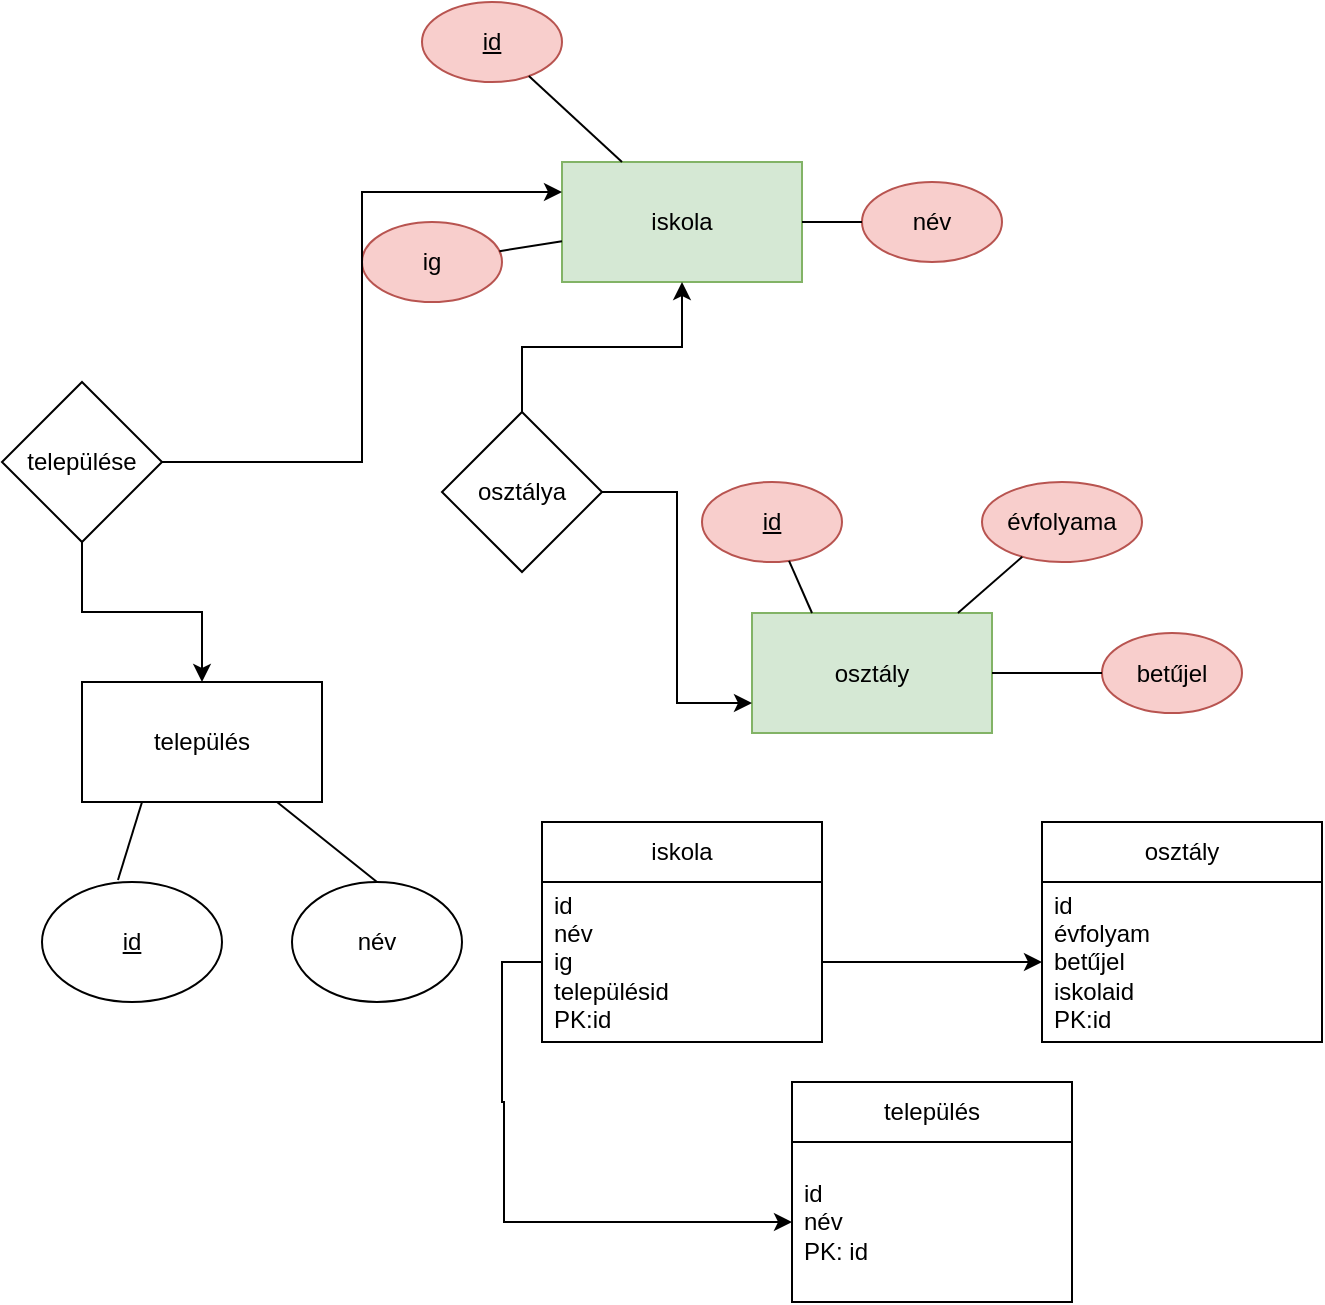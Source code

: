 <mxfile version="21.7.4" type="device">
  <diagram name="1 oldal" id="ouqEcHBLdlc2p5KTsxNf">
    <mxGraphModel dx="1434" dy="790" grid="1" gridSize="10" guides="1" tooltips="1" connect="1" arrows="1" fold="1" page="1" pageScale="1" pageWidth="827" pageHeight="1169" math="0" shadow="0">
      <root>
        <mxCell id="0" />
        <mxCell id="1" parent="0" />
        <mxCell id="l4q1xyiKDczFjCE2H8hS-1" value="iskola" style="rounded=0;whiteSpace=wrap;html=1;fillColor=#d5e8d4;strokeColor=#82b366;" parent="1" vertex="1">
          <mxGeometry x="350" y="380" width="120" height="60" as="geometry" />
        </mxCell>
        <mxCell id="l4q1xyiKDczFjCE2H8hS-5" value="név" style="ellipse;whiteSpace=wrap;html=1;fillColor=#f8cecc;strokeColor=#b85450;" parent="1" vertex="1">
          <mxGeometry x="500" y="390" width="70" height="40" as="geometry" />
        </mxCell>
        <mxCell id="l4q1xyiKDczFjCE2H8hS-7" value="ig" style="ellipse;whiteSpace=wrap;html=1;fillColor=#f8cecc;strokeColor=#b85450;" parent="1" vertex="1">
          <mxGeometry x="250" y="410" width="70" height="40" as="geometry" />
        </mxCell>
        <mxCell id="l4q1xyiKDczFjCE2H8hS-8" value="&lt;u&gt;id&lt;/u&gt;" style="ellipse;whiteSpace=wrap;html=1;fillColor=#f8cecc;strokeColor=#b85450;" parent="1" vertex="1">
          <mxGeometry x="280" y="300" width="70" height="40" as="geometry" />
        </mxCell>
        <mxCell id="l4q1xyiKDczFjCE2H8hS-12" value="" style="endArrow=none;html=1;rounded=0;" parent="1" source="l4q1xyiKDczFjCE2H8hS-1" target="l4q1xyiKDczFjCE2H8hS-7" edge="1">
          <mxGeometry width="50" height="50" relative="1" as="geometry">
            <mxPoint x="390" y="430" as="sourcePoint" />
            <mxPoint x="440" y="380" as="targetPoint" />
          </mxGeometry>
        </mxCell>
        <mxCell id="l4q1xyiKDczFjCE2H8hS-13" value="" style="endArrow=none;html=1;rounded=0;" parent="1" target="l4q1xyiKDczFjCE2H8hS-5" edge="1">
          <mxGeometry width="50" height="50" relative="1" as="geometry">
            <mxPoint x="470" y="410" as="sourcePoint" />
            <mxPoint x="440" y="380" as="targetPoint" />
          </mxGeometry>
        </mxCell>
        <mxCell id="l4q1xyiKDczFjCE2H8hS-14" value="" style="endArrow=none;html=1;rounded=0;entryX=0.25;entryY=0;entryDx=0;entryDy=0;" parent="1" source="l4q1xyiKDczFjCE2H8hS-8" target="l4q1xyiKDczFjCE2H8hS-1" edge="1">
          <mxGeometry width="50" height="50" relative="1" as="geometry">
            <mxPoint x="390" y="430" as="sourcePoint" />
            <mxPoint x="440" y="380" as="targetPoint" />
          </mxGeometry>
        </mxCell>
        <mxCell id="l4q1xyiKDczFjCE2H8hS-18" value="osztály" style="rounded=0;whiteSpace=wrap;html=1;fillColor=#d5e8d4;strokeColor=#82b366;" parent="1" vertex="1">
          <mxGeometry x="445" y="605.5" width="120" height="60" as="geometry" />
        </mxCell>
        <mxCell id="l4q1xyiKDczFjCE2H8hS-21" value="betűjel" style="ellipse;whiteSpace=wrap;html=1;fillColor=#f8cecc;strokeColor=#b85450;" parent="1" vertex="1">
          <mxGeometry x="620" y="615.5" width="70" height="40" as="geometry" />
        </mxCell>
        <mxCell id="l4q1xyiKDczFjCE2H8hS-23" value="&lt;u&gt;id&lt;/u&gt;" style="ellipse;whiteSpace=wrap;html=1;fillColor=#f8cecc;strokeColor=#b85450;" parent="1" vertex="1">
          <mxGeometry x="420" y="540" width="70" height="40" as="geometry" />
        </mxCell>
        <mxCell id="l4q1xyiKDczFjCE2H8hS-26" value="évfolyama" style="ellipse;whiteSpace=wrap;html=1;fillColor=#f8cecc;strokeColor=#b85450;" parent="1" vertex="1">
          <mxGeometry x="560" y="540" width="80" height="40" as="geometry" />
        </mxCell>
        <mxCell id="l4q1xyiKDczFjCE2H8hS-28" value="" style="endArrow=none;html=1;rounded=0;exitX=0.25;exitY=0;exitDx=0;exitDy=0;" parent="1" source="l4q1xyiKDczFjCE2H8hS-18" target="l4q1xyiKDczFjCE2H8hS-23" edge="1">
          <mxGeometry width="50" height="50" relative="1" as="geometry">
            <mxPoint x="520" y="525.5" as="sourcePoint" />
            <mxPoint x="470" y="585.5" as="targetPoint" />
          </mxGeometry>
        </mxCell>
        <mxCell id="l4q1xyiKDczFjCE2H8hS-29" value="" style="endArrow=none;html=1;rounded=0;entryX=0.858;entryY=0;entryDx=0;entryDy=0;entryPerimeter=0;" parent="1" source="l4q1xyiKDczFjCE2H8hS-26" target="l4q1xyiKDczFjCE2H8hS-18" edge="1">
          <mxGeometry width="50" height="50" relative="1" as="geometry">
            <mxPoint x="520" y="525.5" as="sourcePoint" />
            <mxPoint x="570" y="475.5" as="targetPoint" />
          </mxGeometry>
        </mxCell>
        <mxCell id="l4q1xyiKDczFjCE2H8hS-33" value="" style="endArrow=none;html=1;rounded=0;exitX=0;exitY=0.5;exitDx=0;exitDy=0;entryX=1;entryY=0.5;entryDx=0;entryDy=0;" parent="1" source="l4q1xyiKDczFjCE2H8hS-21" target="l4q1xyiKDczFjCE2H8hS-18" edge="1">
          <mxGeometry width="50" height="50" relative="1" as="geometry">
            <mxPoint x="520" y="525.5" as="sourcePoint" />
            <mxPoint x="570" y="475.5" as="targetPoint" />
          </mxGeometry>
        </mxCell>
        <mxCell id="7yVfzRL8SFphGZmPvMwC-3" style="edgeStyle=orthogonalEdgeStyle;rounded=0;orthogonalLoop=1;jettySize=auto;html=1;entryX=0;entryY=0.75;entryDx=0;entryDy=0;" edge="1" parent="1" source="7yVfzRL8SFphGZmPvMwC-2" target="l4q1xyiKDczFjCE2H8hS-18">
          <mxGeometry relative="1" as="geometry" />
        </mxCell>
        <mxCell id="7yVfzRL8SFphGZmPvMwC-4" style="edgeStyle=orthogonalEdgeStyle;rounded=0;orthogonalLoop=1;jettySize=auto;html=1;" edge="1" parent="1" source="7yVfzRL8SFphGZmPvMwC-2" target="l4q1xyiKDczFjCE2H8hS-1">
          <mxGeometry relative="1" as="geometry" />
        </mxCell>
        <mxCell id="7yVfzRL8SFphGZmPvMwC-2" value="osztálya" style="rhombus;whiteSpace=wrap;html=1;" vertex="1" parent="1">
          <mxGeometry x="290" y="505" width="80" height="80" as="geometry" />
        </mxCell>
        <mxCell id="7yVfzRL8SFphGZmPvMwC-6" value="név" style="ellipse;whiteSpace=wrap;html=1;" vertex="1" parent="1">
          <mxGeometry x="215" y="740" width="85" height="60" as="geometry" />
        </mxCell>
        <mxCell id="7yVfzRL8SFphGZmPvMwC-7" value="település" style="rounded=0;whiteSpace=wrap;html=1;" vertex="1" parent="1">
          <mxGeometry x="110" y="640" width="120" height="60" as="geometry" />
        </mxCell>
        <mxCell id="7yVfzRL8SFphGZmPvMwC-8" value="&lt;u&gt;id&lt;/u&gt;" style="ellipse;whiteSpace=wrap;html=1;" vertex="1" parent="1">
          <mxGeometry x="90" y="740" width="90" height="60" as="geometry" />
        </mxCell>
        <mxCell id="7yVfzRL8SFphGZmPvMwC-10" value="" style="endArrow=none;html=1;rounded=0;exitX=0.422;exitY=-0.017;exitDx=0;exitDy=0;exitPerimeter=0;entryX=0.25;entryY=1;entryDx=0;entryDy=0;" edge="1" parent="1" source="7yVfzRL8SFphGZmPvMwC-8" target="7yVfzRL8SFphGZmPvMwC-7">
          <mxGeometry width="50" height="50" relative="1" as="geometry">
            <mxPoint x="390" y="590" as="sourcePoint" />
            <mxPoint x="440" y="540" as="targetPoint" />
          </mxGeometry>
        </mxCell>
        <mxCell id="7yVfzRL8SFphGZmPvMwC-11" value="" style="endArrow=none;html=1;rounded=0;exitX=0.5;exitY=0;exitDx=0;exitDy=0;" edge="1" parent="1" source="7yVfzRL8SFphGZmPvMwC-6" target="7yVfzRL8SFphGZmPvMwC-7">
          <mxGeometry width="50" height="50" relative="1" as="geometry">
            <mxPoint x="390" y="590" as="sourcePoint" />
            <mxPoint x="440" y="540" as="targetPoint" />
          </mxGeometry>
        </mxCell>
        <mxCell id="7yVfzRL8SFphGZmPvMwC-13" style="edgeStyle=orthogonalEdgeStyle;rounded=0;orthogonalLoop=1;jettySize=auto;html=1;entryX=0;entryY=0.25;entryDx=0;entryDy=0;" edge="1" parent="1" source="7yVfzRL8SFphGZmPvMwC-12" target="l4q1xyiKDczFjCE2H8hS-1">
          <mxGeometry relative="1" as="geometry" />
        </mxCell>
        <mxCell id="7yVfzRL8SFphGZmPvMwC-14" style="edgeStyle=orthogonalEdgeStyle;rounded=0;orthogonalLoop=1;jettySize=auto;html=1;" edge="1" parent="1" source="7yVfzRL8SFphGZmPvMwC-12" target="7yVfzRL8SFphGZmPvMwC-7">
          <mxGeometry relative="1" as="geometry" />
        </mxCell>
        <mxCell id="7yVfzRL8SFphGZmPvMwC-12" value="települése&lt;br&gt;" style="rhombus;whiteSpace=wrap;html=1;" vertex="1" parent="1">
          <mxGeometry x="70" y="490" width="80" height="80" as="geometry" />
        </mxCell>
        <mxCell id="7yVfzRL8SFphGZmPvMwC-15" value="iskola" style="swimlane;fontStyle=0;childLayout=stackLayout;horizontal=1;startSize=30;horizontalStack=0;resizeParent=1;resizeParentMax=0;resizeLast=0;collapsible=1;marginBottom=0;whiteSpace=wrap;html=1;" vertex="1" parent="1">
          <mxGeometry x="340" y="710" width="140" height="110" as="geometry" />
        </mxCell>
        <mxCell id="7yVfzRL8SFphGZmPvMwC-16" value="id&lt;span style=&quot;white-space: pre;&quot;&gt;&#x9;&lt;/span&gt;&lt;br&gt;név&lt;br&gt;ig&lt;br&gt;településid&lt;br&gt;PK:id" style="text;strokeColor=none;fillColor=none;align=left;verticalAlign=middle;spacingLeft=4;spacingRight=4;overflow=hidden;points=[[0,0.5],[1,0.5]];portConstraint=eastwest;rotatable=0;whiteSpace=wrap;html=1;" vertex="1" parent="7yVfzRL8SFphGZmPvMwC-15">
          <mxGeometry y="30" width="140" height="80" as="geometry" />
        </mxCell>
        <mxCell id="7yVfzRL8SFphGZmPvMwC-19" value="osztály" style="swimlane;fontStyle=0;childLayout=stackLayout;horizontal=1;startSize=30;horizontalStack=0;resizeParent=1;resizeParentMax=0;resizeLast=0;collapsible=1;marginBottom=0;whiteSpace=wrap;html=1;" vertex="1" parent="1">
          <mxGeometry x="590" y="710" width="140" height="110" as="geometry" />
        </mxCell>
        <mxCell id="7yVfzRL8SFphGZmPvMwC-20" value="id&lt;br&gt;évfolyam&lt;br&gt;betűjel&lt;br&gt;iskolaid&lt;br&gt;PK:id" style="text;strokeColor=none;fillColor=none;align=left;verticalAlign=middle;spacingLeft=4;spacingRight=4;overflow=hidden;points=[[0,0.5],[1,0.5]];portConstraint=eastwest;rotatable=0;whiteSpace=wrap;html=1;" vertex="1" parent="7yVfzRL8SFphGZmPvMwC-19">
          <mxGeometry y="30" width="140" height="80" as="geometry" />
        </mxCell>
        <mxCell id="7yVfzRL8SFphGZmPvMwC-21" value="település" style="swimlane;fontStyle=0;childLayout=stackLayout;horizontal=1;startSize=30;horizontalStack=0;resizeParent=1;resizeParentMax=0;resizeLast=0;collapsible=1;marginBottom=0;whiteSpace=wrap;html=1;" vertex="1" parent="1">
          <mxGeometry x="465" y="840" width="140" height="110" as="geometry" />
        </mxCell>
        <mxCell id="7yVfzRL8SFphGZmPvMwC-22" value="id&lt;br&gt;név&lt;br&gt;PK: id" style="text;strokeColor=none;fillColor=none;align=left;verticalAlign=middle;spacingLeft=4;spacingRight=4;overflow=hidden;points=[[0,0.5],[1,0.5]];portConstraint=eastwest;rotatable=0;whiteSpace=wrap;html=1;" vertex="1" parent="7yVfzRL8SFphGZmPvMwC-21">
          <mxGeometry y="30" width="140" height="80" as="geometry" />
        </mxCell>
        <mxCell id="7yVfzRL8SFphGZmPvMwC-23" style="edgeStyle=orthogonalEdgeStyle;rounded=0;orthogonalLoop=1;jettySize=auto;html=1;entryX=0;entryY=0.5;entryDx=0;entryDy=0;" edge="1" parent="1" source="7yVfzRL8SFphGZmPvMwC-16" target="7yVfzRL8SFphGZmPvMwC-20">
          <mxGeometry relative="1" as="geometry" />
        </mxCell>
        <mxCell id="7yVfzRL8SFphGZmPvMwC-24" style="edgeStyle=orthogonalEdgeStyle;rounded=0;orthogonalLoop=1;jettySize=auto;html=1;" edge="1" parent="1" source="7yVfzRL8SFphGZmPvMwC-16" target="7yVfzRL8SFphGZmPvMwC-22">
          <mxGeometry relative="1" as="geometry">
            <mxPoint x="320" y="880" as="targetPoint" />
            <Array as="points">
              <mxPoint x="320" y="780" />
              <mxPoint x="320" y="850" />
              <mxPoint x="321" y="850" />
              <mxPoint x="321" y="910" />
            </Array>
          </mxGeometry>
        </mxCell>
      </root>
    </mxGraphModel>
  </diagram>
</mxfile>
